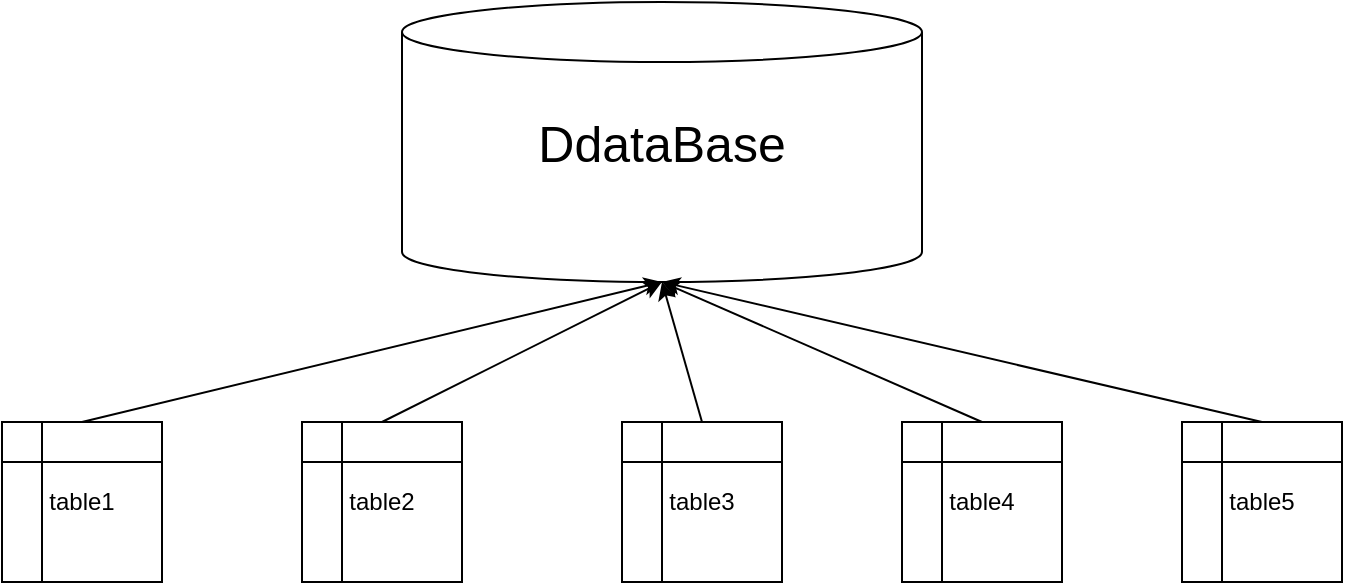<mxfile version="21.0.2" type="github">
  <diagram name="第 1 页" id="4lWokletPG1E8bukywbe">
    <mxGraphModel dx="1377" dy="835" grid="1" gridSize="10" guides="1" tooltips="1" connect="1" arrows="1" fold="1" page="1" pageScale="1" pageWidth="3300" pageHeight="4681" math="0" shadow="0">
      <root>
        <mxCell id="0" />
        <mxCell id="1" parent="0" />
        <mxCell id="Cq06vFdORo6RlZgl-6-U-1" value="" style="shape=cylinder3;whiteSpace=wrap;html=1;boundedLbl=1;backgroundOutline=1;size=15;" vertex="1" parent="1">
          <mxGeometry x="540" y="160" width="260" height="140" as="geometry" />
        </mxCell>
        <mxCell id="Cq06vFdORo6RlZgl-6-U-2" value="&lt;span style=&quot;font-size: 25px;&quot;&gt;DdataBase&lt;/span&gt;" style="text;html=1;strokeColor=none;fillColor=none;align=center;verticalAlign=middle;whiteSpace=wrap;rounded=0;" vertex="1" parent="1">
          <mxGeometry x="640" y="215" width="60" height="30" as="geometry" />
        </mxCell>
        <mxCell id="Cq06vFdORo6RlZgl-6-U-3" value="table1" style="shape=internalStorage;whiteSpace=wrap;html=1;backgroundOutline=1;" vertex="1" parent="1">
          <mxGeometry x="340" y="370" width="80" height="80" as="geometry" />
        </mxCell>
        <mxCell id="Cq06vFdORo6RlZgl-6-U-4" value="table2" style="shape=internalStorage;whiteSpace=wrap;html=1;backgroundOutline=1;" vertex="1" parent="1">
          <mxGeometry x="490" y="370" width="80" height="80" as="geometry" />
        </mxCell>
        <mxCell id="Cq06vFdORo6RlZgl-6-U-5" value="table3" style="shape=internalStorage;whiteSpace=wrap;html=1;backgroundOutline=1;" vertex="1" parent="1">
          <mxGeometry x="650" y="370" width="80" height="80" as="geometry" />
        </mxCell>
        <mxCell id="Cq06vFdORo6RlZgl-6-U-6" value="table4" style="shape=internalStorage;whiteSpace=wrap;html=1;backgroundOutline=1;" vertex="1" parent="1">
          <mxGeometry x="790" y="370" width="80" height="80" as="geometry" />
        </mxCell>
        <mxCell id="Cq06vFdORo6RlZgl-6-U-7" value="table5" style="shape=internalStorage;whiteSpace=wrap;html=1;backgroundOutline=1;" vertex="1" parent="1">
          <mxGeometry x="930" y="370" width="80" height="80" as="geometry" />
        </mxCell>
        <mxCell id="Cq06vFdORo6RlZgl-6-U-8" value="" style="endArrow=classic;html=1;rounded=0;entryX=0.5;entryY=1;entryDx=0;entryDy=0;entryPerimeter=0;exitX=0.5;exitY=0;exitDx=0;exitDy=0;" edge="1" parent="1" source="Cq06vFdORo6RlZgl-6-U-3" target="Cq06vFdORo6RlZgl-6-U-1">
          <mxGeometry width="50" height="50" relative="1" as="geometry">
            <mxPoint x="680" y="450" as="sourcePoint" />
            <mxPoint x="730" y="400" as="targetPoint" />
          </mxGeometry>
        </mxCell>
        <mxCell id="Cq06vFdORo6RlZgl-6-U-9" value="" style="endArrow=classic;html=1;rounded=0;exitX=0.5;exitY=0;exitDx=0;exitDy=0;" edge="1" parent="1" source="Cq06vFdORo6RlZgl-6-U-4">
          <mxGeometry width="50" height="50" relative="1" as="geometry">
            <mxPoint x="680" y="450" as="sourcePoint" />
            <mxPoint x="670" y="300" as="targetPoint" />
          </mxGeometry>
        </mxCell>
        <mxCell id="Cq06vFdORo6RlZgl-6-U-10" value="" style="endArrow=classic;html=1;rounded=0;entryX=0.5;entryY=1;entryDx=0;entryDy=0;entryPerimeter=0;exitX=0.5;exitY=0;exitDx=0;exitDy=0;" edge="1" parent="1" source="Cq06vFdORo6RlZgl-6-U-5" target="Cq06vFdORo6RlZgl-6-U-1">
          <mxGeometry width="50" height="50" relative="1" as="geometry">
            <mxPoint x="680" y="450" as="sourcePoint" />
            <mxPoint x="730" y="400" as="targetPoint" />
          </mxGeometry>
        </mxCell>
        <mxCell id="Cq06vFdORo6RlZgl-6-U-11" value="" style="endArrow=classic;html=1;rounded=0;entryX=0.5;entryY=1;entryDx=0;entryDy=0;entryPerimeter=0;exitX=0.5;exitY=0;exitDx=0;exitDy=0;" edge="1" parent="1" source="Cq06vFdORo6RlZgl-6-U-6" target="Cq06vFdORo6RlZgl-6-U-1">
          <mxGeometry width="50" height="50" relative="1" as="geometry">
            <mxPoint x="680" y="450" as="sourcePoint" />
            <mxPoint x="730" y="400" as="targetPoint" />
          </mxGeometry>
        </mxCell>
        <mxCell id="Cq06vFdORo6RlZgl-6-U-12" value="" style="endArrow=classic;html=1;rounded=0;entryX=0.5;entryY=1;entryDx=0;entryDy=0;entryPerimeter=0;exitX=0.5;exitY=0;exitDx=0;exitDy=0;" edge="1" parent="1" source="Cq06vFdORo6RlZgl-6-U-7" target="Cq06vFdORo6RlZgl-6-U-1">
          <mxGeometry width="50" height="50" relative="1" as="geometry">
            <mxPoint x="680" y="450" as="sourcePoint" />
            <mxPoint x="730" y="400" as="targetPoint" />
          </mxGeometry>
        </mxCell>
      </root>
    </mxGraphModel>
  </diagram>
</mxfile>
